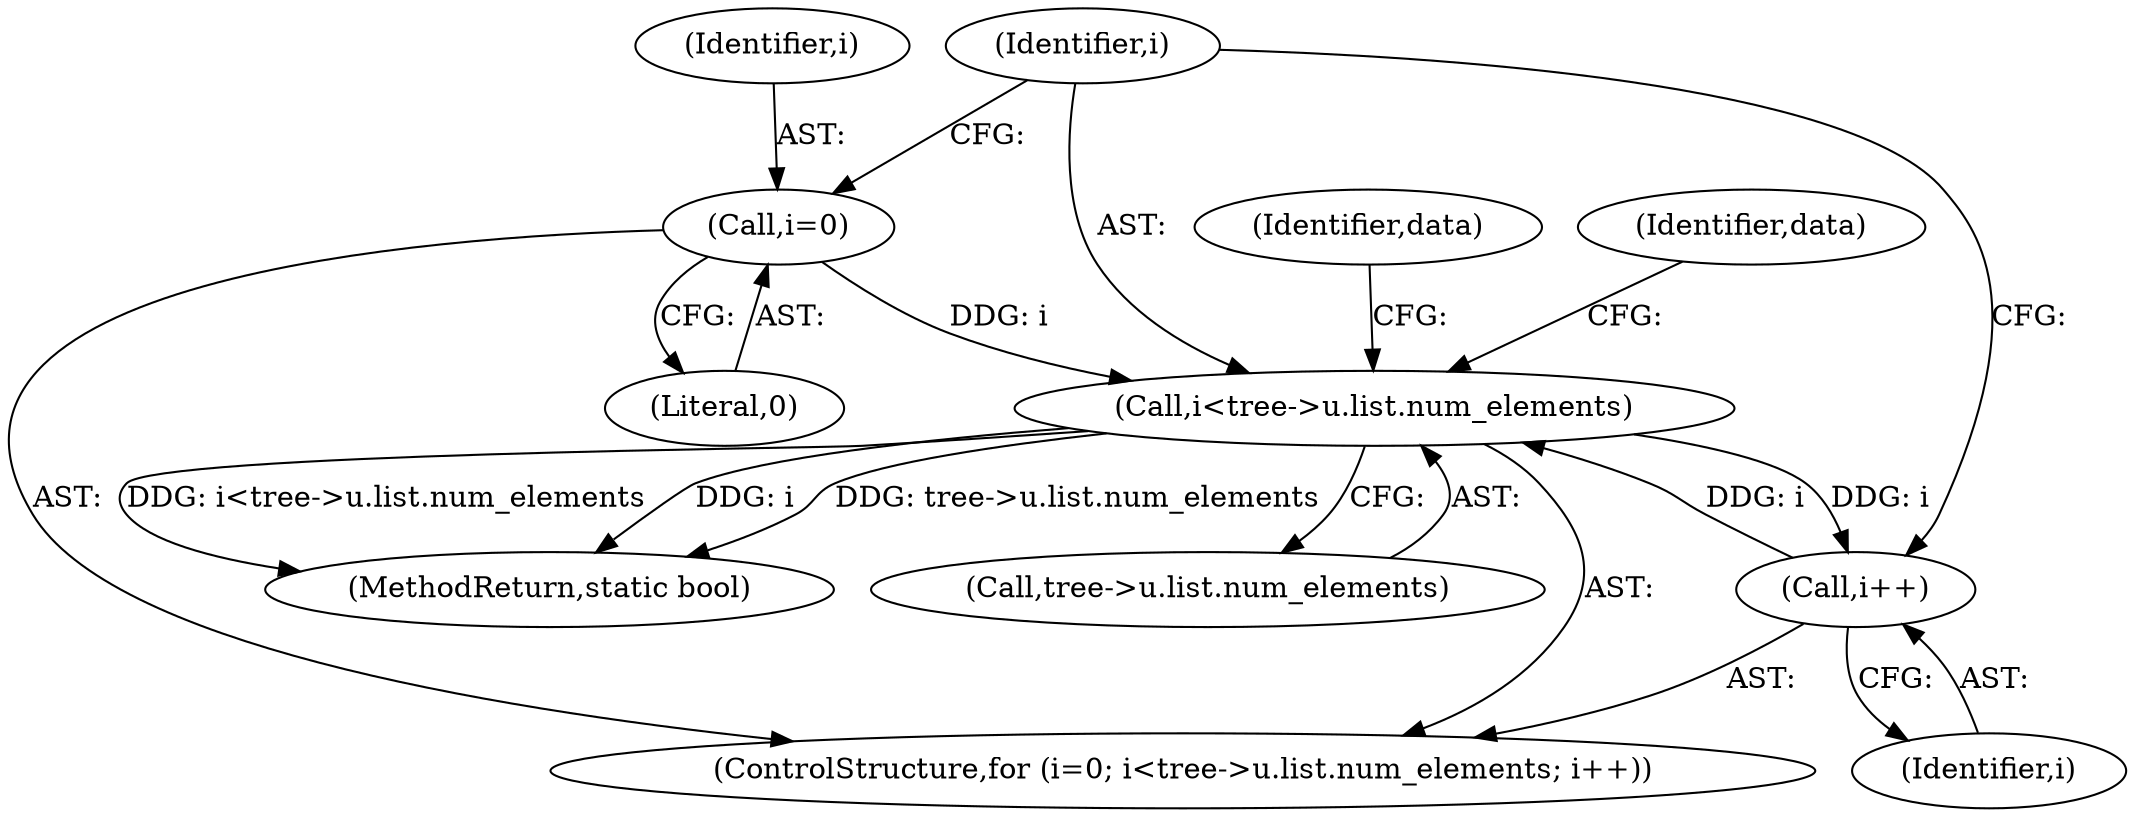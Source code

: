 digraph "0_samba_530d50a1abdcdf4d1775652d4c456c1274d83d8d_1@pointer" {
"1000134" [label="(Call,i<tree->u.list.num_elements)"];
"1000131" [label="(Call,i=0)"];
"1000143" [label="(Call,i++)"];
"1000134" [label="(Call,i<tree->u.list.num_elements)"];
"1000130" [label="(ControlStructure,for (i=0; i<tree->u.list.num_elements; i++))"];
"1000149" [label="(Identifier,data)"];
"1000163" [label="(Identifier,data)"];
"1000143" [label="(Call,i++)"];
"1000133" [label="(Literal,0)"];
"1000132" [label="(Identifier,i)"];
"1000144" [label="(Identifier,i)"];
"1000135" [label="(Identifier,i)"];
"1000131" [label="(Call,i=0)"];
"1000628" [label="(MethodReturn,static bool)"];
"1000134" [label="(Call,i<tree->u.list.num_elements)"];
"1000136" [label="(Call,tree->u.list.num_elements)"];
"1000134" -> "1000130"  [label="AST: "];
"1000134" -> "1000136"  [label="CFG: "];
"1000135" -> "1000134"  [label="AST: "];
"1000136" -> "1000134"  [label="AST: "];
"1000149" -> "1000134"  [label="CFG: "];
"1000163" -> "1000134"  [label="CFG: "];
"1000134" -> "1000628"  [label="DDG: i<tree->u.list.num_elements"];
"1000134" -> "1000628"  [label="DDG: i"];
"1000134" -> "1000628"  [label="DDG: tree->u.list.num_elements"];
"1000131" -> "1000134"  [label="DDG: i"];
"1000143" -> "1000134"  [label="DDG: i"];
"1000134" -> "1000143"  [label="DDG: i"];
"1000131" -> "1000130"  [label="AST: "];
"1000131" -> "1000133"  [label="CFG: "];
"1000132" -> "1000131"  [label="AST: "];
"1000133" -> "1000131"  [label="AST: "];
"1000135" -> "1000131"  [label="CFG: "];
"1000143" -> "1000130"  [label="AST: "];
"1000143" -> "1000144"  [label="CFG: "];
"1000144" -> "1000143"  [label="AST: "];
"1000135" -> "1000143"  [label="CFG: "];
}
